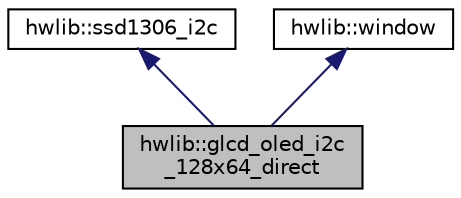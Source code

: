 digraph "hwlib::glcd_oled_i2c_128x64_direct"
{
  edge [fontname="Helvetica",fontsize="10",labelfontname="Helvetica",labelfontsize="10"];
  node [fontname="Helvetica",fontsize="10",shape=record];
  Node0 [label="hwlib::glcd_oled_i2c\l_128x64_direct",height=0.2,width=0.4,color="black", fillcolor="grey75", style="filled", fontcolor="black"];
  Node1 -> Node0 [dir="back",color="midnightblue",fontsize="10",style="solid"];
  Node1 [label="hwlib::ssd1306_i2c",height=0.2,width=0.4,color="black", fillcolor="white", style="filled",URL="$classhwlib_1_1ssd1306__i2c.html"];
  Node2 -> Node0 [dir="back",color="midnightblue",fontsize="10",style="solid"];
  Node2 [label="hwlib::window",height=0.2,width=0.4,color="black", fillcolor="white", style="filled",URL="$classhwlib_1_1window.html",tooltip="a graphics window "];
}
